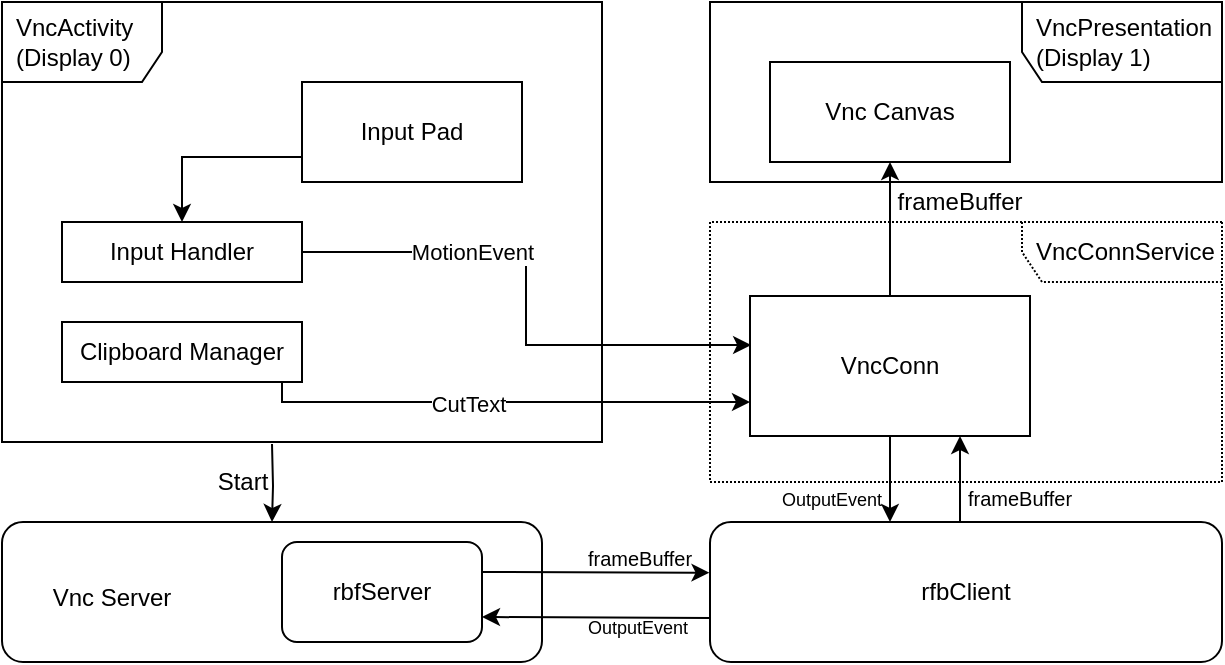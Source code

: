 <mxfile version="14.5.1" type="device"><diagram id="q3dFp4Le7UYRig2O0iIu" name="第 1 页"><mxGraphModel dx="908" dy="708" grid="1" gridSize="10" guides="1" tooltips="1" connect="1" arrows="1" fold="1" page="1" pageScale="1" pageWidth="2336" pageHeight="1654" math="0" shadow="0"><root><mxCell id="0"/><mxCell id="1" parent="0"/><mxCell id="Qf1jr32_kVDPO4gX78zM-8" value="&lt;span style=&quot;text-align: center&quot;&gt;VncConnService&lt;/span&gt;" style="shape=umlFrame;whiteSpace=wrap;html=1;width=100;height=30;boundedLbl=1;verticalAlign=middle;align=left;spacingLeft=5;flipV=0;flipH=1;dashed=1;dashPattern=1 1;" vertex="1" parent="1"><mxGeometry x="554" y="390" width="256" height="130" as="geometry"/></mxCell><mxCell id="yn4vUENhDF4BYex51pmz-31" style="edgeStyle=orthogonalEdgeStyle;rounded=0;orthogonalLoop=1;jettySize=auto;html=1;" parent="1" target="yn4vUENhDF4BYex51pmz-5" edge="1"><mxGeometry relative="1" as="geometry"><Array as="points"/><mxPoint x="335" y="501" as="sourcePoint"/></mxGeometry></mxCell><mxCell id="yn4vUENhDF4BYex51pmz-5" value="" style="rounded=1;whiteSpace=wrap;html=1;" parent="1" vertex="1"><mxGeometry x="200" y="540" width="270" height="70" as="geometry"/></mxCell><mxCell id="yn4vUENhDF4BYex51pmz-23" style="edgeStyle=none;rounded=0;orthogonalLoop=1;jettySize=auto;html=1;entryX=1;entryY=0.75;entryDx=0;entryDy=0;" parent="1" target="yn4vUENhDF4BYex51pmz-19" edge="1"><mxGeometry relative="1" as="geometry"><mxPoint x="554" y="588" as="sourcePoint"/></mxGeometry></mxCell><mxCell id="yn4vUENhDF4BYex51pmz-6" value="rfbClient" style="rounded=1;whiteSpace=wrap;html=1;" parent="1" vertex="1"><mxGeometry x="554" y="540" width="256" height="70" as="geometry"/></mxCell><mxCell id="yn4vUENhDF4BYex51pmz-13" style="edgeStyle=orthogonalEdgeStyle;rounded=0;orthogonalLoop=1;jettySize=auto;html=1;entryX=0.5;entryY=1;entryDx=0;entryDy=0;" parent="1" source="yn4vUENhDF4BYex51pmz-8" target="yn4vUENhDF4BYex51pmz-10" edge="1"><mxGeometry relative="1" as="geometry"/></mxCell><mxCell id="yn4vUENhDF4BYex51pmz-18" style="edgeStyle=orthogonalEdgeStyle;rounded=0;orthogonalLoop=1;jettySize=auto;html=1;" parent="1" source="yn4vUENhDF4BYex51pmz-8" edge="1"><mxGeometry relative="1" as="geometry"><mxPoint x="644" y="540" as="targetPoint"/><Array as="points"><mxPoint x="644" y="510"/><mxPoint x="644" y="510"/></Array></mxGeometry></mxCell><mxCell id="yn4vUENhDF4BYex51pmz-8" value="VncConn" style="rounded=0;whiteSpace=wrap;html=1;" parent="1" vertex="1"><mxGeometry x="574" y="427" width="140" height="70" as="geometry"/></mxCell><mxCell id="yn4vUENhDF4BYex51pmz-10" value="Vnc Canvas" style="rounded=0;whiteSpace=wrap;html=1;" parent="1" vertex="1"><mxGeometry x="584" y="310" width="120" height="50" as="geometry"/></mxCell><mxCell id="yn4vUENhDF4BYex51pmz-14" value="frameBuffer" style="text;html=1;strokeColor=none;fillColor=none;align=center;verticalAlign=middle;whiteSpace=wrap;rounded=0;" parent="1" vertex="1"><mxGeometry x="654" y="370" width="50" height="20" as="geometry"/></mxCell><mxCell id="yn4vUENhDF4BYex51pmz-21" style="rounded=0;orthogonalLoop=1;jettySize=auto;html=1;entryX=-0.001;entryY=0.362;entryDx=0;entryDy=0;entryPerimeter=0;" parent="1" target="yn4vUENhDF4BYex51pmz-6" edge="1"><mxGeometry relative="1" as="geometry"><mxPoint x="440" y="565" as="sourcePoint"/></mxGeometry></mxCell><mxCell id="yn4vUENhDF4BYex51pmz-19" value="rbfServer" style="rounded=1;whiteSpace=wrap;html=1;" parent="1" vertex="1"><mxGeometry x="340" y="550" width="100" height="50" as="geometry"/></mxCell><mxCell id="yn4vUENhDF4BYex51pmz-20" value="Vnc Server" style="text;html=1;strokeColor=none;fillColor=none;align=center;verticalAlign=middle;whiteSpace=wrap;rounded=0;" parent="1" vertex="1"><mxGeometry x="220" y="565" width="70" height="25" as="geometry"/></mxCell><mxCell id="yn4vUENhDF4BYex51pmz-30" style="edgeStyle=orthogonalEdgeStyle;rounded=0;orthogonalLoop=1;jettySize=auto;html=1;exitX=0;exitY=0.75;exitDx=0;exitDy=0;" parent="1" source="yn4vUENhDF4BYex51pmz-27" target="yn4vUENhDF4BYex51pmz-28" edge="1"><mxGeometry relative="1" as="geometry"/></mxCell><mxCell id="yn4vUENhDF4BYex51pmz-27" value="Input Pad" style="rounded=0;whiteSpace=wrap;html=1;" parent="1" vertex="1"><mxGeometry x="350" y="320" width="110" height="50" as="geometry"/></mxCell><mxCell id="yn4vUENhDF4BYex51pmz-37" style="edgeStyle=orthogonalEdgeStyle;rounded=0;orthogonalLoop=1;jettySize=auto;html=1;entryX=0.004;entryY=0.35;entryDx=0;entryDy=0;entryPerimeter=0;" parent="1" source="yn4vUENhDF4BYex51pmz-28" target="yn4vUENhDF4BYex51pmz-8" edge="1"><mxGeometry relative="1" as="geometry"/></mxCell><mxCell id="yn4vUENhDF4BYex51pmz-39" value="MotionEvent" style="edgeLabel;html=1;align=center;verticalAlign=middle;resizable=0;points=[];" parent="yn4vUENhDF4BYex51pmz-37" vertex="1" connectable="0"><mxGeometry x="-0.373" relative="1" as="geometry"><mxPoint as="offset"/></mxGeometry></mxCell><mxCell id="yn4vUENhDF4BYex51pmz-28" value="Input Handler" style="rounded=0;whiteSpace=wrap;html=1;" parent="1" vertex="1"><mxGeometry x="230" y="390" width="120" height="30" as="geometry"/></mxCell><mxCell id="yn4vUENhDF4BYex51pmz-35" style="edgeStyle=orthogonalEdgeStyle;rounded=0;orthogonalLoop=1;jettySize=auto;html=1;" parent="1" source="yn4vUENhDF4BYex51pmz-29" edge="1" target="yn4vUENhDF4BYex51pmz-8"><mxGeometry relative="1" as="geometry"><mxPoint x="580" y="480" as="targetPoint"/><Array as="points"><mxPoint x="340" y="480"/></Array></mxGeometry></mxCell><mxCell id="yn4vUENhDF4BYex51pmz-36" value="CutText" style="edgeLabel;html=1;align=center;verticalAlign=middle;resizable=0;points=[];" parent="yn4vUENhDF4BYex51pmz-35" vertex="1" connectable="0"><mxGeometry x="-0.157" y="-1" relative="1" as="geometry"><mxPoint as="offset"/></mxGeometry></mxCell><mxCell id="yn4vUENhDF4BYex51pmz-29" value="Clipboard Manager" style="rounded=0;whiteSpace=wrap;html=1;" parent="1" vertex="1"><mxGeometry x="230" y="440" width="120" height="30" as="geometry"/></mxCell><mxCell id="yn4vUENhDF4BYex51pmz-33" value="Start" style="text;html=1;align=center;verticalAlign=middle;resizable=0;points=[];autosize=1;" parent="1" vertex="1"><mxGeometry x="300" y="510" width="40" height="20" as="geometry"/></mxCell><mxCell id="Qf1jr32_kVDPO4gX78zM-2" value="&lt;font style=&quot;font-size: 9px&quot;&gt;OutputEvent&lt;/font&gt;" style="text;html=1;strokeColor=none;fillColor=none;align=center;verticalAlign=middle;whiteSpace=wrap;rounded=0;" vertex="1" parent="1"><mxGeometry x="493" y="582" width="50" height="20" as="geometry"/></mxCell><mxCell id="Qf1jr32_kVDPO4gX78zM-6" value="&lt;font size=&quot;1&quot;&gt;frameBuffer&lt;/font&gt;" style="text;html=1;strokeColor=none;fillColor=none;align=center;verticalAlign=middle;whiteSpace=wrap;rounded=0;" vertex="1" parent="1"><mxGeometry x="494" y="548" width="50" height="20" as="geometry"/></mxCell><mxCell id="Qf1jr32_kVDPO4gX78zM-7" value="&lt;span style=&quot;text-align: center&quot;&gt;VncActivity&lt;/span&gt;&lt;br style=&quot;text-align: center&quot;&gt;&lt;span style=&quot;text-align: center&quot;&gt;(Display 0)&lt;/span&gt;" style="shape=umlFrame;whiteSpace=wrap;html=1;width=80;height=40;boundedLbl=1;verticalAlign=middle;align=left;spacingLeft=5;" vertex="1" parent="1"><mxGeometry x="200" y="280" width="300" height="220" as="geometry"/></mxCell><mxCell id="Qf1jr32_kVDPO4gX78zM-9" value="&lt;span style=&quot;text-align: center&quot;&gt;VncPresentation&lt;/span&gt;&lt;br style=&quot;text-align: center&quot;&gt;&lt;span style=&quot;text-align: center&quot;&gt;(Display 1)&lt;/span&gt;" style="shape=umlFrame;whiteSpace=wrap;html=1;width=100;height=40;boundedLbl=1;verticalAlign=middle;align=left;spacingLeft=5;flipH=1;" vertex="1" parent="1"><mxGeometry x="554" y="280" width="256" height="90" as="geometry"/></mxCell><mxCell id="Qf1jr32_kVDPO4gX78zM-11" value="&lt;font style=&quot;font-size: 9px&quot;&gt;OutputEvent&lt;/font&gt;" style="text;html=1;strokeColor=none;fillColor=none;align=center;verticalAlign=middle;whiteSpace=wrap;rounded=0;" vertex="1" parent="1"><mxGeometry x="590" y="518" width="50" height="20" as="geometry"/></mxCell><mxCell id="Qf1jr32_kVDPO4gX78zM-13" value="" style="endArrow=classic;html=1;entryX=0.75;entryY=1;entryDx=0;entryDy=0;" edge="1" parent="1" target="yn4vUENhDF4BYex51pmz-8"><mxGeometry width="50" height="50" relative="1" as="geometry"><mxPoint x="679" y="540" as="sourcePoint"/><mxPoint x="740" y="510" as="targetPoint"/></mxGeometry></mxCell><mxCell id="Qf1jr32_kVDPO4gX78zM-15" value="&lt;font size=&quot;1&quot;&gt;frameBuffer&lt;/font&gt;" style="text;html=1;strokeColor=none;fillColor=none;align=center;verticalAlign=middle;whiteSpace=wrap;rounded=0;" vertex="1" parent="1"><mxGeometry x="684" y="518" width="50" height="20" as="geometry"/></mxCell></root></mxGraphModel></diagram></mxfile>